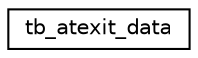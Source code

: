 digraph "Graphical Class Hierarchy"
{
 // LATEX_PDF_SIZE
  edge [fontname="Helvetica",fontsize="10",labelfontname="Helvetica",labelfontsize="10"];
  node [fontname="Helvetica",fontsize="10",shape=record];
  rankdir="LR";
  Node0 [label="tb_atexit_data",height=0.2,width=0.4,color="black", fillcolor="white", style="filled",URL="$structtb__atexit__data.html",tooltip=" "];
}
